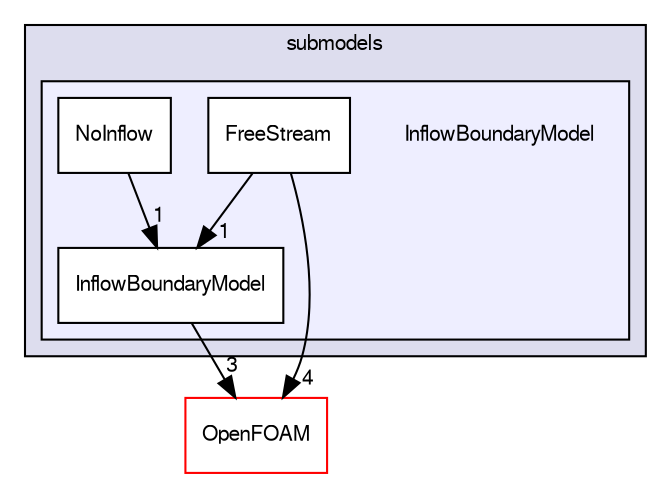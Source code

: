 digraph "src/lagrangian/dsmc/submodels/InflowBoundaryModel" {
  bgcolor=transparent;
  compound=true
  node [ fontsize="10", fontname="FreeSans"];
  edge [ labelfontsize="10", labelfontname="FreeSans"];
  subgraph clusterdir_458f6aebeeb838d83bef895f79509191 {
    graph [ bgcolor="#ddddee", pencolor="black", label="submodels" fontname="FreeSans", fontsize="10", URL="dir_458f6aebeeb838d83bef895f79509191.html"]
  subgraph clusterdir_04458c7fdc4a30bdedf34f28de5ac6e4 {
    graph [ bgcolor="#eeeeff", pencolor="black", label="" URL="dir_04458c7fdc4a30bdedf34f28de5ac6e4.html"];
    dir_04458c7fdc4a30bdedf34f28de5ac6e4 [shape=plaintext label="InflowBoundaryModel"];
    dir_fdad46070c9710c2200ceae8cb9a949d [shape=box label="FreeStream" color="black" fillcolor="white" style="filled" URL="dir_fdad46070c9710c2200ceae8cb9a949d.html"];
    dir_5e1651460b35ea2101b8ffba9375e03d [shape=box label="InflowBoundaryModel" color="black" fillcolor="white" style="filled" URL="dir_5e1651460b35ea2101b8ffba9375e03d.html"];
    dir_17e09bd7bfcc177a61097d895cf94628 [shape=box label="NoInflow" color="black" fillcolor="white" style="filled" URL="dir_17e09bd7bfcc177a61097d895cf94628.html"];
  }
  }
  dir_c5473ff19b20e6ec4dfe5c310b3778a8 [shape=box label="OpenFOAM" color="red" URL="dir_c5473ff19b20e6ec4dfe5c310b3778a8.html"];
  dir_17e09bd7bfcc177a61097d895cf94628->dir_5e1651460b35ea2101b8ffba9375e03d [headlabel="1", labeldistance=1.5 headhref="dir_001250_001249.html"];
  dir_fdad46070c9710c2200ceae8cb9a949d->dir_c5473ff19b20e6ec4dfe5c310b3778a8 [headlabel="4", labeldistance=1.5 headhref="dir_001248_001732.html"];
  dir_fdad46070c9710c2200ceae8cb9a949d->dir_5e1651460b35ea2101b8ffba9375e03d [headlabel="1", labeldistance=1.5 headhref="dir_001248_001249.html"];
  dir_5e1651460b35ea2101b8ffba9375e03d->dir_c5473ff19b20e6ec4dfe5c310b3778a8 [headlabel="3", labeldistance=1.5 headhref="dir_001249_001732.html"];
}
